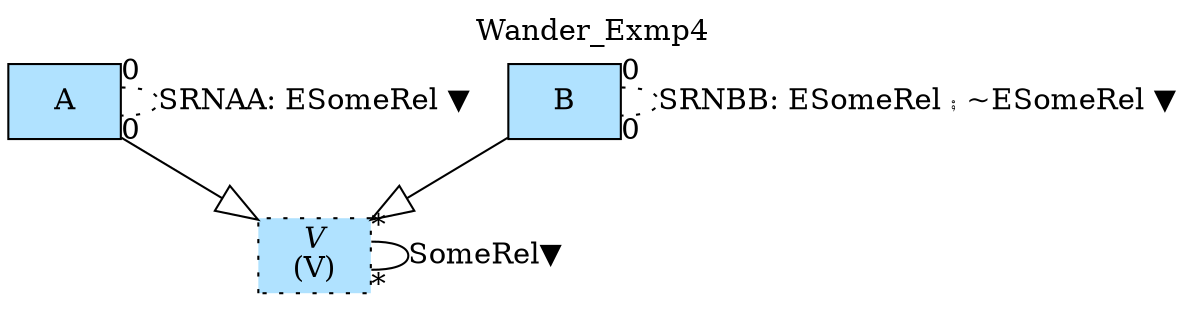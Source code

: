 digraph {graph[label=Wander_Exmp4,labelloc=tl,labelfontsize=12];
"A"[shape=record,fillcolor=lightskyblue1,style = filled,label="A"];
"B"[shape=record,fillcolor=lightskyblue1,style = filled,label="B"];
"V"[shape=record,fillcolor=lightskyblue1,style ="filled,dotted",label=<{<I>V</I><br/>(V)}>];

"A"->"V"[arrowhead=onormal,arrowsize=2.0];
"B"->"V"[arrowhead=onormal,arrowsize=2.0];
"V"->"V"[label="SomeRel▼",dir=none,taillabel="*",headlabel="*"];
"A"->"A"[label="SRNAA: ESomeRel ▼",dir=none,taillabel="0",headlabel="0",style=dotted];
"B"->"B"[label="SRNBB: ESomeRel ⨾ ~ESomeRel ▼",dir=none,taillabel="0",headlabel="0",style=dotted];
}